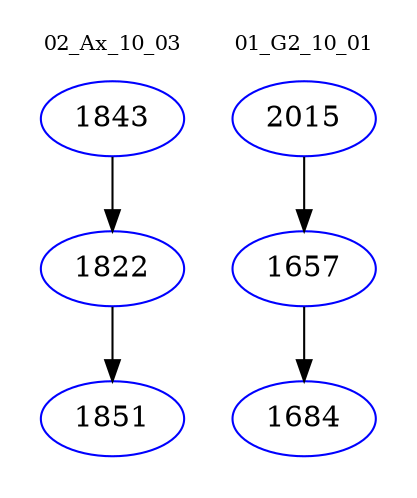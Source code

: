 digraph{
subgraph cluster_0 {
color = white
label = "02_Ax_10_03";
fontsize=10;
T0_1843 [label="1843", color="blue"]
T0_1843 -> T0_1822 [color="black"]
T0_1822 [label="1822", color="blue"]
T0_1822 -> T0_1851 [color="black"]
T0_1851 [label="1851", color="blue"]
}
subgraph cluster_1 {
color = white
label = "01_G2_10_01";
fontsize=10;
T1_2015 [label="2015", color="blue"]
T1_2015 -> T1_1657 [color="black"]
T1_1657 [label="1657", color="blue"]
T1_1657 -> T1_1684 [color="black"]
T1_1684 [label="1684", color="blue"]
}
}
